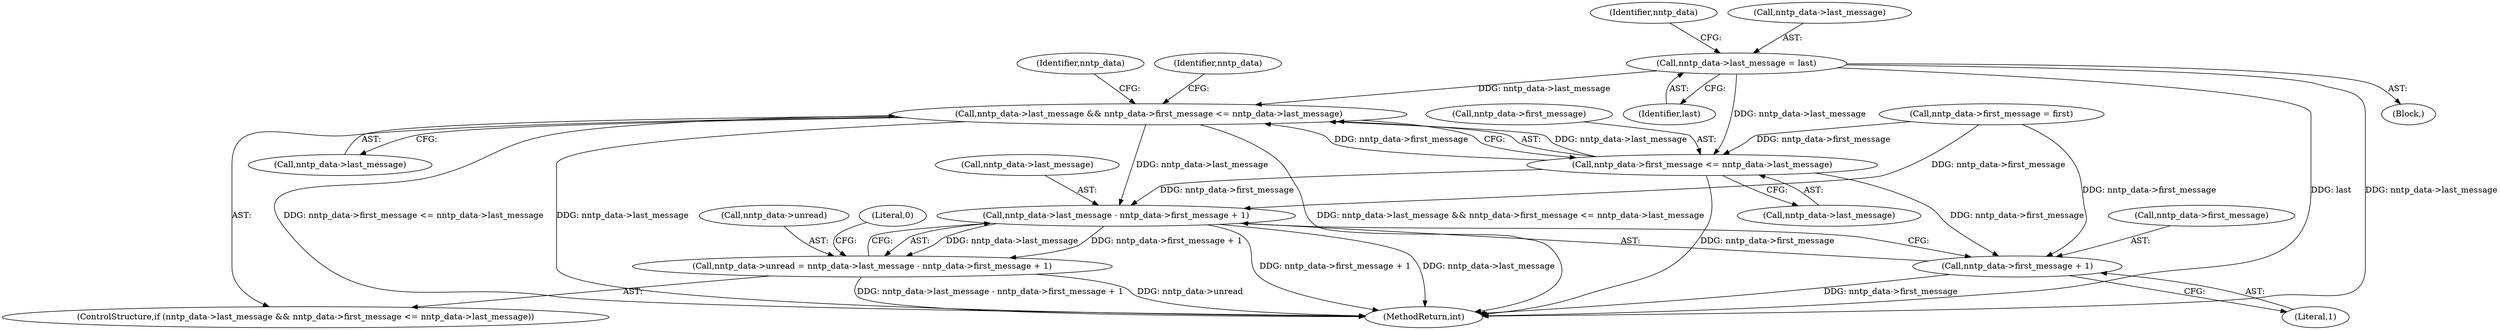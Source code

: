 digraph "0_neomutt_6296f7153f0c9d5e5cd3aaf08f9731e56621bdd3@pointer" {
"1000168" [label="(Call,nntp_data->last_message = last)"];
"1000202" [label="(Call,nntp_data->last_message && nntp_data->first_message <= nntp_data->last_message)"];
"1000217" [label="(Call,nntp_data->last_message - nntp_data->first_message + 1)"];
"1000213" [label="(Call,nntp_data->unread = nntp_data->last_message - nntp_data->first_message + 1)"];
"1000206" [label="(Call,nntp_data->first_message <= nntp_data->last_message)"];
"1000221" [label="(Call,nntp_data->first_message + 1)"];
"1000168" [label="(Call,nntp_data->last_message = last)"];
"1000218" [label="(Call,nntp_data->last_message)"];
"1000210" [label="(Call,nntp_data->last_message)"];
"1000203" [label="(Call,nntp_data->last_message)"];
"1000217" [label="(Call,nntp_data->last_message - nntp_data->first_message + 1)"];
"1000234" [label="(MethodReturn,int)"];
"1000214" [label="(Call,nntp_data->unread)"];
"1000229" [label="(Identifier,nntp_data)"];
"1000201" [label="(ControlStructure,if (nntp_data->last_message && nntp_data->first_message <= nntp_data->last_message))"];
"1000213" [label="(Call,nntp_data->unread = nntp_data->last_message - nntp_data->first_message + 1)"];
"1000233" [label="(Literal,0)"];
"1000221" [label="(Call,nntp_data->first_message + 1)"];
"1000215" [label="(Identifier,nntp_data)"];
"1000206" [label="(Call,nntp_data->first_message <= nntp_data->last_message)"];
"1000175" [label="(Identifier,nntp_data)"];
"1000163" [label="(Call,nntp_data->first_message = first)"];
"1000225" [label="(Literal,1)"];
"1000172" [label="(Identifier,last)"];
"1000202" [label="(Call,nntp_data->last_message && nntp_data->first_message <= nntp_data->last_message)"];
"1000222" [label="(Call,nntp_data->first_message)"];
"1000104" [label="(Block,)"];
"1000207" [label="(Call,nntp_data->first_message)"];
"1000169" [label="(Call,nntp_data->last_message)"];
"1000168" -> "1000104"  [label="AST: "];
"1000168" -> "1000172"  [label="CFG: "];
"1000169" -> "1000168"  [label="AST: "];
"1000172" -> "1000168"  [label="AST: "];
"1000175" -> "1000168"  [label="CFG: "];
"1000168" -> "1000234"  [label="DDG: nntp_data->last_message"];
"1000168" -> "1000234"  [label="DDG: last"];
"1000168" -> "1000202"  [label="DDG: nntp_data->last_message"];
"1000168" -> "1000206"  [label="DDG: nntp_data->last_message"];
"1000202" -> "1000201"  [label="AST: "];
"1000202" -> "1000203"  [label="CFG: "];
"1000202" -> "1000206"  [label="CFG: "];
"1000203" -> "1000202"  [label="AST: "];
"1000206" -> "1000202"  [label="AST: "];
"1000215" -> "1000202"  [label="CFG: "];
"1000229" -> "1000202"  [label="CFG: "];
"1000202" -> "1000234"  [label="DDG: nntp_data->first_message <= nntp_data->last_message"];
"1000202" -> "1000234"  [label="DDG: nntp_data->last_message"];
"1000202" -> "1000234"  [label="DDG: nntp_data->last_message && nntp_data->first_message <= nntp_data->last_message"];
"1000206" -> "1000202"  [label="DDG: nntp_data->last_message"];
"1000206" -> "1000202"  [label="DDG: nntp_data->first_message"];
"1000202" -> "1000217"  [label="DDG: nntp_data->last_message"];
"1000217" -> "1000213"  [label="AST: "];
"1000217" -> "1000221"  [label="CFG: "];
"1000218" -> "1000217"  [label="AST: "];
"1000221" -> "1000217"  [label="AST: "];
"1000213" -> "1000217"  [label="CFG: "];
"1000217" -> "1000234"  [label="DDG: nntp_data->first_message + 1"];
"1000217" -> "1000234"  [label="DDG: nntp_data->last_message"];
"1000217" -> "1000213"  [label="DDG: nntp_data->last_message"];
"1000217" -> "1000213"  [label="DDG: nntp_data->first_message + 1"];
"1000163" -> "1000217"  [label="DDG: nntp_data->first_message"];
"1000206" -> "1000217"  [label="DDG: nntp_data->first_message"];
"1000213" -> "1000201"  [label="AST: "];
"1000214" -> "1000213"  [label="AST: "];
"1000233" -> "1000213"  [label="CFG: "];
"1000213" -> "1000234"  [label="DDG: nntp_data->last_message - nntp_data->first_message + 1"];
"1000213" -> "1000234"  [label="DDG: nntp_data->unread"];
"1000206" -> "1000210"  [label="CFG: "];
"1000207" -> "1000206"  [label="AST: "];
"1000210" -> "1000206"  [label="AST: "];
"1000206" -> "1000234"  [label="DDG: nntp_data->first_message"];
"1000163" -> "1000206"  [label="DDG: nntp_data->first_message"];
"1000206" -> "1000221"  [label="DDG: nntp_data->first_message"];
"1000221" -> "1000225"  [label="CFG: "];
"1000222" -> "1000221"  [label="AST: "];
"1000225" -> "1000221"  [label="AST: "];
"1000221" -> "1000234"  [label="DDG: nntp_data->first_message"];
"1000163" -> "1000221"  [label="DDG: nntp_data->first_message"];
}
